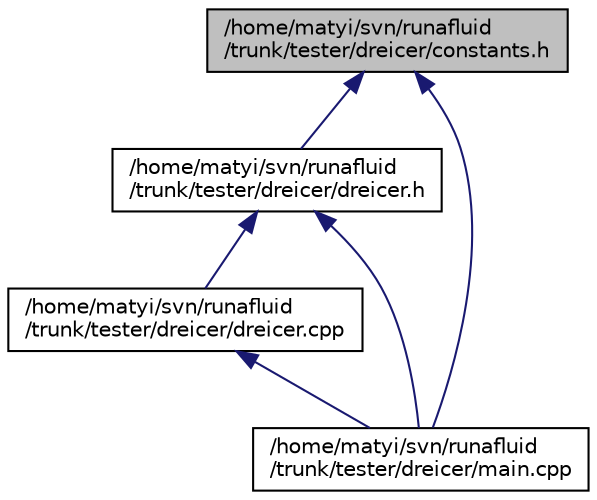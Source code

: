 digraph "/home/matyi/svn/runafluid/trunk/tester/dreicer/constants.h"
{
  edge [fontname="Helvetica",fontsize="10",labelfontname="Helvetica",labelfontsize="10"];
  node [fontname="Helvetica",fontsize="10",shape=record];
  Node1 [label="/home/matyi/svn/runafluid\l/trunk/tester/dreicer/constants.h",height=0.2,width=0.4,color="black", fillcolor="grey75", style="filled", fontcolor="black"];
  Node1 -> Node2 [dir="back",color="midnightblue",fontsize="10",style="solid",fontname="Helvetica"];
  Node2 [label="/home/matyi/svn/runafluid\l/trunk/tester/dreicer/dreicer.h",height=0.2,width=0.4,color="black", fillcolor="white", style="filled",URL="$tester_2dreicer_2dreicer_8h.html"];
  Node2 -> Node3 [dir="back",color="midnightblue",fontsize="10",style="solid",fontname="Helvetica"];
  Node3 [label="/home/matyi/svn/runafluid\l/trunk/tester/dreicer/dreicer.cpp",height=0.2,width=0.4,color="black", fillcolor="white", style="filled",URL="$tester_2dreicer_2dreicer_8cpp.html"];
  Node3 -> Node4 [dir="back",color="midnightblue",fontsize="10",style="solid",fontname="Helvetica"];
  Node4 [label="/home/matyi/svn/runafluid\l/trunk/tester/dreicer/main.cpp",height=0.2,width=0.4,color="black", fillcolor="white", style="filled",URL="$dreicer_2main_8cpp.html"];
  Node2 -> Node4 [dir="back",color="midnightblue",fontsize="10",style="solid",fontname="Helvetica"];
  Node1 -> Node4 [dir="back",color="midnightblue",fontsize="10",style="solid",fontname="Helvetica"];
}
